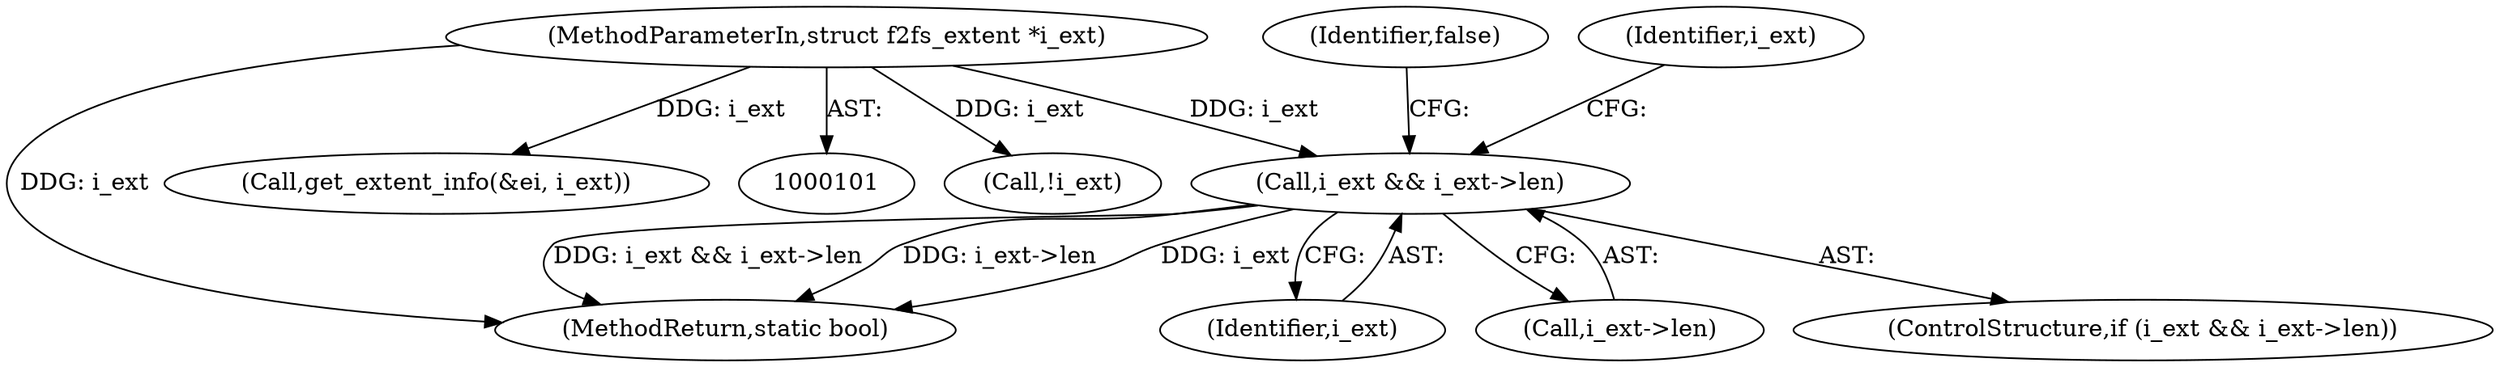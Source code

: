 digraph "0_linux_dad48e73127ba10279ea33e6dbc8d3905c4d31c0@pointer" {
"1000119" [label="(Call,i_ext && i_ext->len)"];
"1000103" [label="(MethodParameterIn,struct f2fs_extent *i_ext)"];
"1000133" [label="(Identifier,false)"];
"1000140" [label="(Call,!i_ext)"];
"1000118" [label="(ControlStructure,if (i_ext && i_ext->len))"];
"1000201" [label="(MethodReturn,static bool)"];
"1000103" [label="(MethodParameterIn,struct f2fs_extent *i_ext)"];
"1000127" [label="(Identifier,i_ext)"];
"1000148" [label="(Call,get_extent_info(&ei, i_ext))"];
"1000120" [label="(Identifier,i_ext)"];
"1000119" [label="(Call,i_ext && i_ext->len)"];
"1000121" [label="(Call,i_ext->len)"];
"1000119" -> "1000118"  [label="AST: "];
"1000119" -> "1000120"  [label="CFG: "];
"1000119" -> "1000121"  [label="CFG: "];
"1000120" -> "1000119"  [label="AST: "];
"1000121" -> "1000119"  [label="AST: "];
"1000127" -> "1000119"  [label="CFG: "];
"1000133" -> "1000119"  [label="CFG: "];
"1000119" -> "1000201"  [label="DDG: i_ext && i_ext->len"];
"1000119" -> "1000201"  [label="DDG: i_ext->len"];
"1000119" -> "1000201"  [label="DDG: i_ext"];
"1000103" -> "1000119"  [label="DDG: i_ext"];
"1000103" -> "1000101"  [label="AST: "];
"1000103" -> "1000201"  [label="DDG: i_ext"];
"1000103" -> "1000140"  [label="DDG: i_ext"];
"1000103" -> "1000148"  [label="DDG: i_ext"];
}
